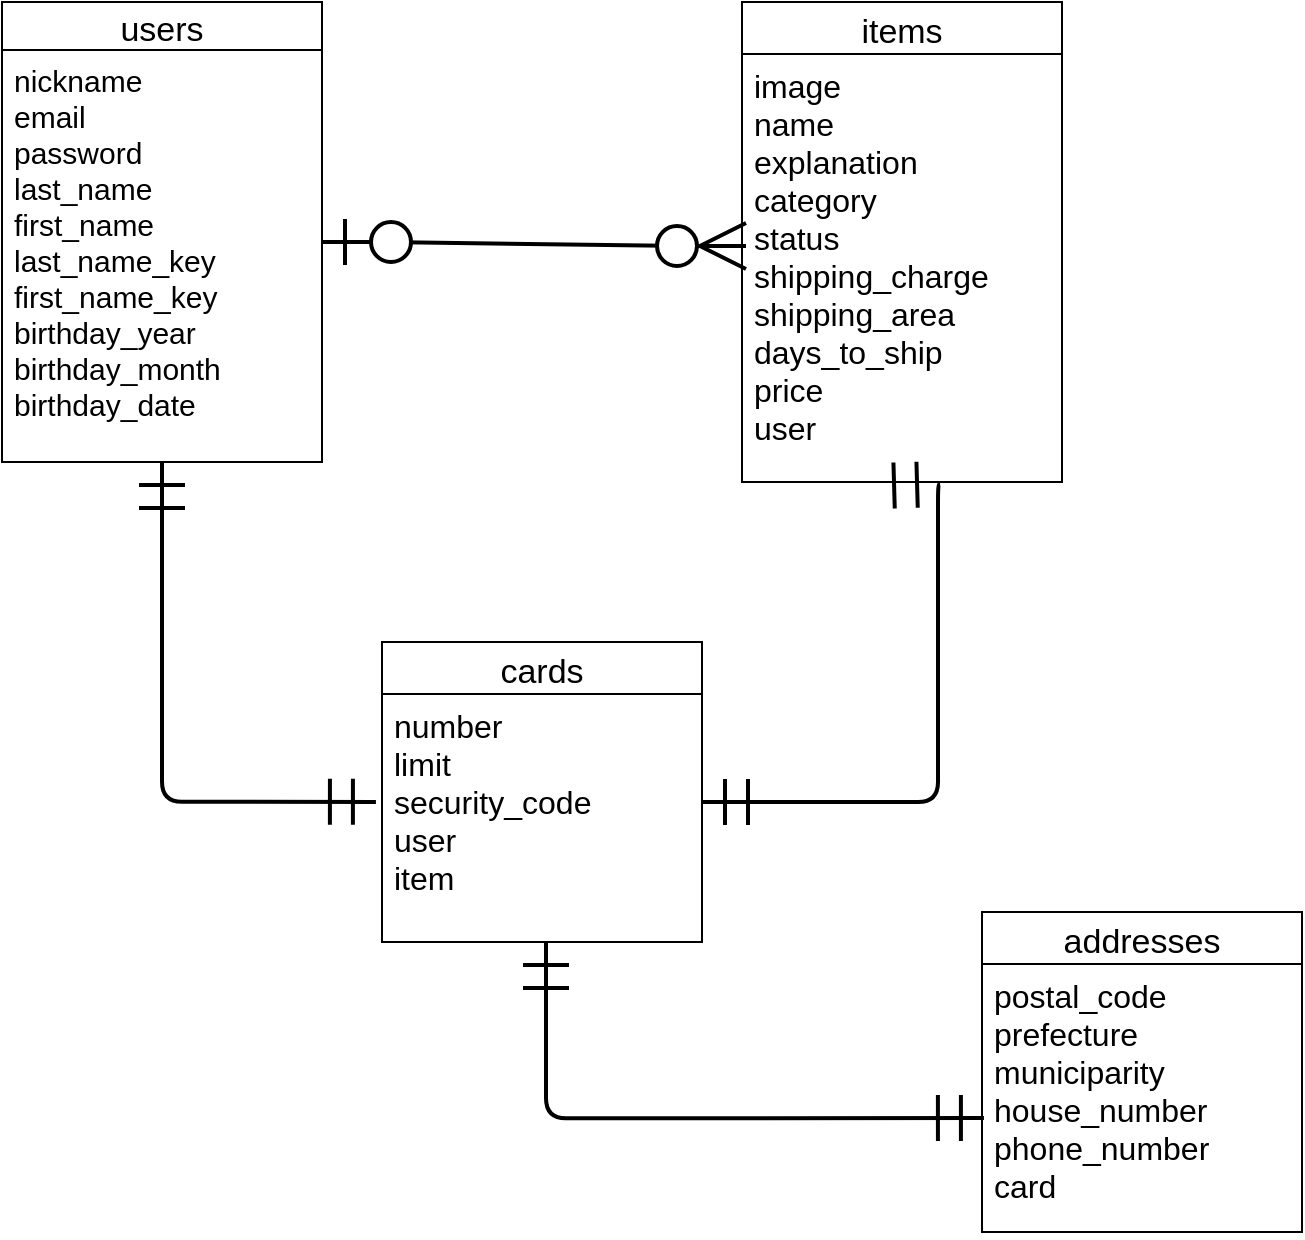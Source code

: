 <mxfile version="13.6.5">
    <diagram id="AyhsG-MzFZBj9GOpc9pB" name="ページ1">
        <mxGraphModel dx="728" dy="680" grid="1" gridSize="10" guides="1" tooltips="1" connect="1" arrows="1" fold="1" page="1" pageScale="1" pageWidth="827" pageHeight="1169" math="0" shadow="0">
            <root>
                <mxCell id="0"/>
                <mxCell id="1" parent="0"/>
                <mxCell id="54" value="items" style="swimlane;fontStyle=0;childLayout=stackLayout;horizontal=1;startSize=26;horizontalStack=0;resizeParent=1;resizeParentMax=0;resizeLast=0;collapsible=1;marginBottom=0;align=center;fontSize=17;" vertex="1" parent="1">
                    <mxGeometry x="450" y="50" width="160" height="240" as="geometry"/>
                </mxCell>
                <mxCell id="55" value="image&#10;name&#10;explanation&#10;category&#10;status&#10;shipping_charge&#10;shipping_area&#10;days_to_ship&#10;price&#10;user" style="text;strokeColor=none;fillColor=none;spacingLeft=4;spacingRight=4;overflow=hidden;rotatable=0;points=[[0,0.5],[1,0.5]];portConstraint=eastwest;fontSize=16;" vertex="1" parent="54">
                    <mxGeometry y="26" width="160" height="214" as="geometry"/>
                </mxCell>
                <mxCell id="58" value="users" style="swimlane;fontStyle=0;childLayout=stackLayout;horizontal=1;startSize=24;horizontalStack=0;resizeParent=1;resizeParentMax=0;resizeLast=0;collapsible=1;marginBottom=0;align=center;fontSize=17;" vertex="1" parent="1">
                    <mxGeometry x="80" y="50" width="160" height="230" as="geometry"/>
                </mxCell>
                <mxCell id="59" value="nickname&#10;email&#10;password&#10;last_name&#10;first_name&#10;last_name_key&#10;first_name_key&#10;birthday_year&#10;birthday_month&#10;birthday_date&#10;" style="text;strokeColor=none;fillColor=none;spacingLeft=4;spacingRight=4;overflow=hidden;rotatable=0;points=[[0,0.5],[1,0.5]];portConstraint=eastwest;fontSize=15;" vertex="1" parent="58">
                    <mxGeometry y="24" width="160" height="206" as="geometry"/>
                </mxCell>
                <mxCell id="84" value="" style="edgeStyle=entityRelationEdgeStyle;fontSize=12;html=1;endArrow=ERzeroToMany;startArrow=ERzeroToOne;strokeWidth=2;targetPerimeterSpacing=0;jumpSize=8;endSize=20;startSize=20;" edge="1" parent="1">
                    <mxGeometry width="100" height="100" relative="1" as="geometry">
                        <mxPoint x="240" y="170" as="sourcePoint"/>
                        <mxPoint x="452" y="172" as="targetPoint"/>
                    </mxGeometry>
                </mxCell>
                <mxCell id="77" value="cards" style="swimlane;fontStyle=0;childLayout=stackLayout;horizontal=1;startSize=26;horizontalStack=0;resizeParent=1;resizeParentMax=0;resizeLast=0;collapsible=1;marginBottom=0;align=center;fontSize=17;direction=east;" vertex="1" parent="1">
                    <mxGeometry x="270" y="370" width="160" height="150" as="geometry"/>
                </mxCell>
                <mxCell id="78" value="number&#10;limit&#10;security_code&#10;user&#10;item" style="text;strokeColor=none;fillColor=none;spacingLeft=4;spacingRight=4;overflow=hidden;rotatable=0;points=[[0,0.5],[1,0.5]];portConstraint=eastwest;fontSize=16;" vertex="1" parent="77">
                    <mxGeometry y="26" width="160" height="124" as="geometry"/>
                </mxCell>
                <mxCell id="88" value="" style="edgeStyle=orthogonalEdgeStyle;fontSize=12;html=1;endArrow=ERmandOne;startArrow=ERmandOne;strokeWidth=2;exitX=-0.019;exitY=0.435;exitDx=0;exitDy=0;exitPerimeter=0;endSize=20;startSize=20;" edge="1" parent="1" source="78">
                    <mxGeometry width="100" height="100" relative="1" as="geometry">
                        <mxPoint x="60" y="380" as="sourcePoint"/>
                        <mxPoint x="160" y="280" as="targetPoint"/>
                        <Array as="points">
                            <mxPoint x="160" y="450"/>
                        </Array>
                    </mxGeometry>
                </mxCell>
                <mxCell id="66" value="addresses" style="swimlane;fontStyle=0;childLayout=stackLayout;horizontal=1;startSize=26;horizontalStack=0;resizeParent=1;resizeParentMax=0;resizeLast=0;collapsible=1;marginBottom=0;align=center;fontSize=17;" vertex="1" parent="1">
                    <mxGeometry x="570" y="505" width="160" height="160" as="geometry"/>
                </mxCell>
                <mxCell id="67" value="postal_code&#10;prefecture&#10;municiparity&#10;house_number&#10;phone_number&#10;card&#10;" style="text;strokeColor=none;fillColor=none;spacingLeft=4;spacingRight=4;overflow=hidden;rotatable=0;points=[[0,0.5],[1,0.5]];portConstraint=eastwest;fontSize=16;" vertex="1" parent="66">
                    <mxGeometry y="26" width="160" height="134" as="geometry"/>
                </mxCell>
                <mxCell id="89" value="" style="edgeStyle=orthogonalEdgeStyle;fontSize=12;html=1;endArrow=ERmandOne;startArrow=ERmandOne;strokeWidth=2;entryX=0.619;entryY=1.005;entryDx=0;entryDy=0;entryPerimeter=0;endSize=20;startSize=20;" edge="1" parent="1" target="55">
                    <mxGeometry width="100" height="100" relative="1" as="geometry">
                        <mxPoint x="430" y="450" as="sourcePoint"/>
                        <mxPoint x="540" y="330" as="targetPoint"/>
                        <Array as="points">
                            <mxPoint x="548" y="450"/>
                        </Array>
                    </mxGeometry>
                </mxCell>
                <mxCell id="90" value="" style="edgeStyle=orthogonalEdgeStyle;fontSize=12;html=1;endArrow=ERmandOne;startArrow=ERmandOne;strokeWidth=2;exitX=0.006;exitY=0.575;exitDx=0;exitDy=0;exitPerimeter=0;endSize=20;startSize=20;" edge="1" parent="1" source="67">
                    <mxGeometry width="100" height="100" relative="1" as="geometry">
                        <mxPoint x="380" y="660" as="sourcePoint"/>
                        <mxPoint x="352" y="520" as="targetPoint"/>
                        <Array as="points">
                            <mxPoint x="352" y="608"/>
                        </Array>
                    </mxGeometry>
                </mxCell>
            </root>
        </mxGraphModel>
    </diagram>
</mxfile>